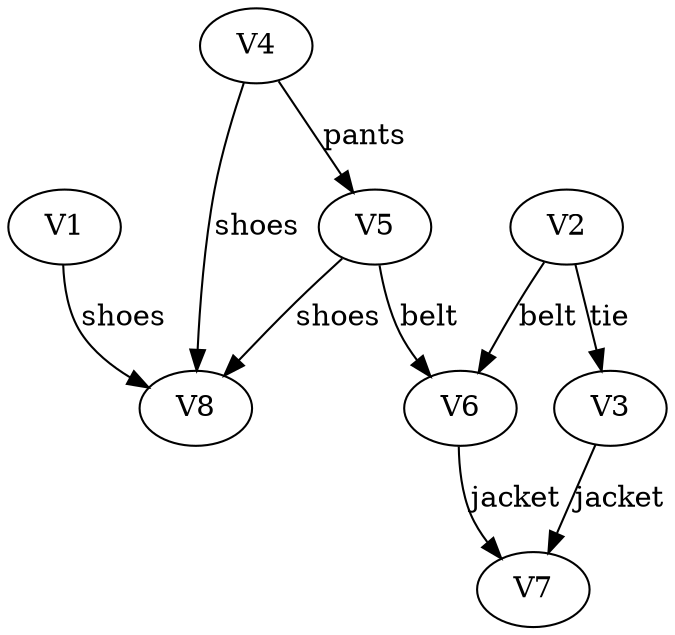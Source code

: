 digraph{
V1 -> V8[label=shoes]; 
 V2 -> V6[label=belt]; 
 V2 -> V3[label=tie]; 
 V3 -> V7[label=jacket]; 
 V4 -> V5[label=pants]; 
 V4 -> V8[label=shoes]; 
 V5 -> V6[label=belt]; 
 V5 -> V8[label=shoes]; 
 V6 -> V7[label=jacket]; 
  
}
